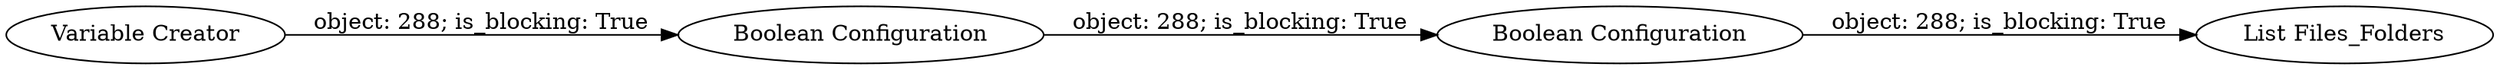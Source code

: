 digraph {
	"-350432946034944775_46" [label="Variable Creator"]
	"-350432946034944775_42" [label="Boolean Configuration"]
	"-350432946034944775_45" [label="List Files_Folders"]
	"-350432946034944775_47" [label="Boolean Configuration"]
	"-350432946034944775_47" -> "-350432946034944775_45" [label="object: 288; is_blocking: True"]
	"-350432946034944775_46" -> "-350432946034944775_42" [label="object: 288; is_blocking: True"]
	"-350432946034944775_42" -> "-350432946034944775_47" [label="object: 288; is_blocking: True"]
	rankdir=LR
}
